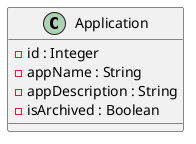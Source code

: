 @startuml

class Application {
   -id : Integer
   -appName : String
   -appDescription : String
   -isArchived : Boolean
}
@enduml